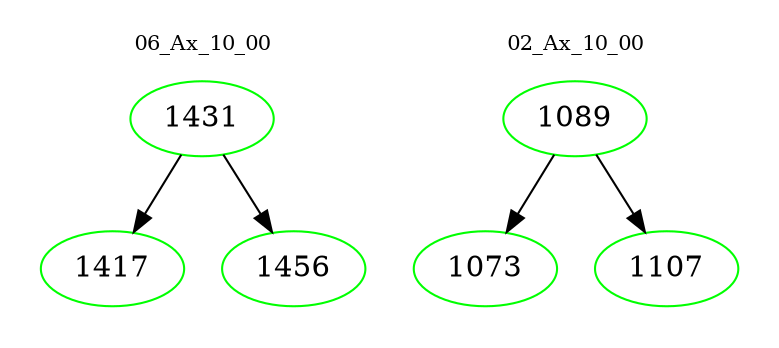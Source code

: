 digraph{
subgraph cluster_0 {
color = white
label = "06_Ax_10_00";
fontsize=10;
T0_1431 [label="1431", color="green"]
T0_1431 -> T0_1417 [color="black"]
T0_1417 [label="1417", color="green"]
T0_1431 -> T0_1456 [color="black"]
T0_1456 [label="1456", color="green"]
}
subgraph cluster_1 {
color = white
label = "02_Ax_10_00";
fontsize=10;
T1_1089 [label="1089", color="green"]
T1_1089 -> T1_1073 [color="black"]
T1_1073 [label="1073", color="green"]
T1_1089 -> T1_1107 [color="black"]
T1_1107 [label="1107", color="green"]
}
}
